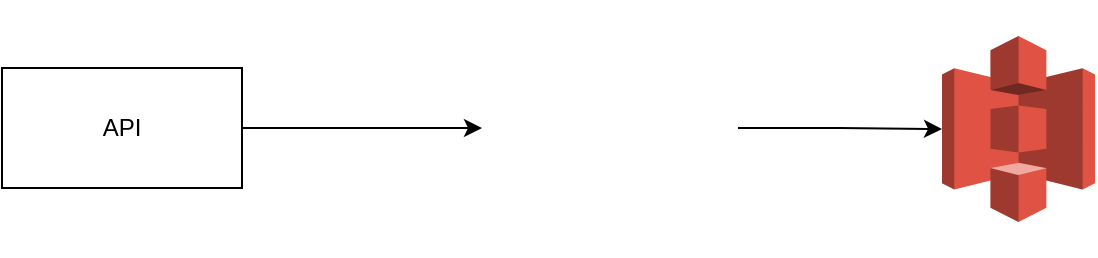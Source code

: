 <mxfile version="23.0.2" type="github">
  <diagram name="Page-1" id="orFjktC7HqVAjNLhtwig">
    <mxGraphModel dx="1434" dy="749" grid="1" gridSize="10" guides="1" tooltips="1" connect="1" arrows="1" fold="1" page="1" pageScale="1" pageWidth="850" pageHeight="1100" math="0" shadow="0">
      <root>
        <mxCell id="0" />
        <mxCell id="1" parent="0" />
        <mxCell id="7-X9s4afgjUTchaJxCGi-4" style="edgeStyle=orthogonalEdgeStyle;rounded=0;orthogonalLoop=1;jettySize=auto;html=1;exitX=1;exitY=0.5;exitDx=0;exitDy=0;entryX=0;entryY=0.5;entryDx=0;entryDy=0;" edge="1" parent="1" source="7-X9s4afgjUTchaJxCGi-2" target="7-X9s4afgjUTchaJxCGi-3">
          <mxGeometry relative="1" as="geometry" />
        </mxCell>
        <mxCell id="7-X9s4afgjUTchaJxCGi-2" value="API" style="rounded=0;whiteSpace=wrap;html=1;" vertex="1" parent="1">
          <mxGeometry x="80" y="320" width="120" height="60" as="geometry" />
        </mxCell>
        <mxCell id="7-X9s4afgjUTchaJxCGi-7" style="edgeStyle=orthogonalEdgeStyle;rounded=0;orthogonalLoop=1;jettySize=auto;html=1;exitX=1;exitY=0.5;exitDx=0;exitDy=0;" edge="1" parent="1" source="7-X9s4afgjUTchaJxCGi-3" target="7-X9s4afgjUTchaJxCGi-6">
          <mxGeometry relative="1" as="geometry" />
        </mxCell>
        <mxCell id="7-X9s4afgjUTchaJxCGi-3" value="" style="shape=image;html=1;verticalAlign=top;verticalLabelPosition=bottom;labelBackgroundColor=#ffffff;imageAspect=0;aspect=fixed;image=https://cdn1.iconfinder.com/data/icons/ionicons-fill-vol-2/512/logo-python-128.png" vertex="1" parent="1">
          <mxGeometry x="320" y="286" width="128" height="128" as="geometry" />
        </mxCell>
        <mxCell id="7-X9s4afgjUTchaJxCGi-6" value="" style="outlineConnect=0;dashed=0;verticalLabelPosition=bottom;verticalAlign=top;align=center;html=1;shape=mxgraph.aws3.s3;fillColor=#E05243;gradientColor=none;" vertex="1" parent="1">
          <mxGeometry x="550" y="304" width="76.5" height="93" as="geometry" />
        </mxCell>
      </root>
    </mxGraphModel>
  </diagram>
</mxfile>
